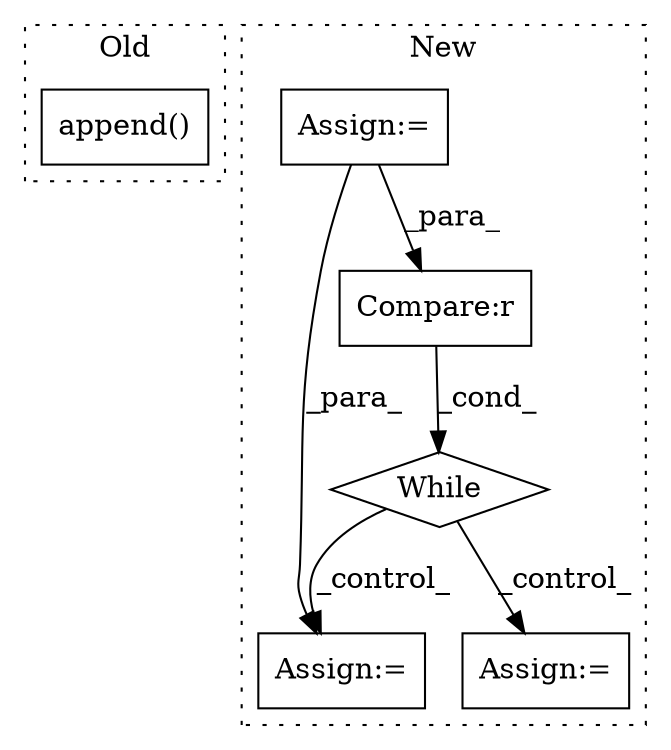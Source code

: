 digraph G {
subgraph cluster0 {
1 [label="append()" a="75" s="2800,2819" l="11,1" shape="box"];
label = "Old";
style="dotted";
}
subgraph cluster1 {
2 [label="While" a="52" s="1849,1868" l="6,14" shape="diamond"];
3 [label="Assign:=" a="68" s="1913" l="3" shape="box"];
4 [label="Assign:=" a="68" s="3128" l="3" shape="box"];
5 [label="Compare:r" a="40" s="1855" l="13" shape="box"];
6 [label="Assign:=" a="68" s="1825" l="3" shape="box"];
label = "New";
style="dotted";
}
2 -> 4 [label="_control_"];
2 -> 3 [label="_control_"];
5 -> 2 [label="_cond_"];
6 -> 5 [label="_para_"];
6 -> 4 [label="_para_"];
}